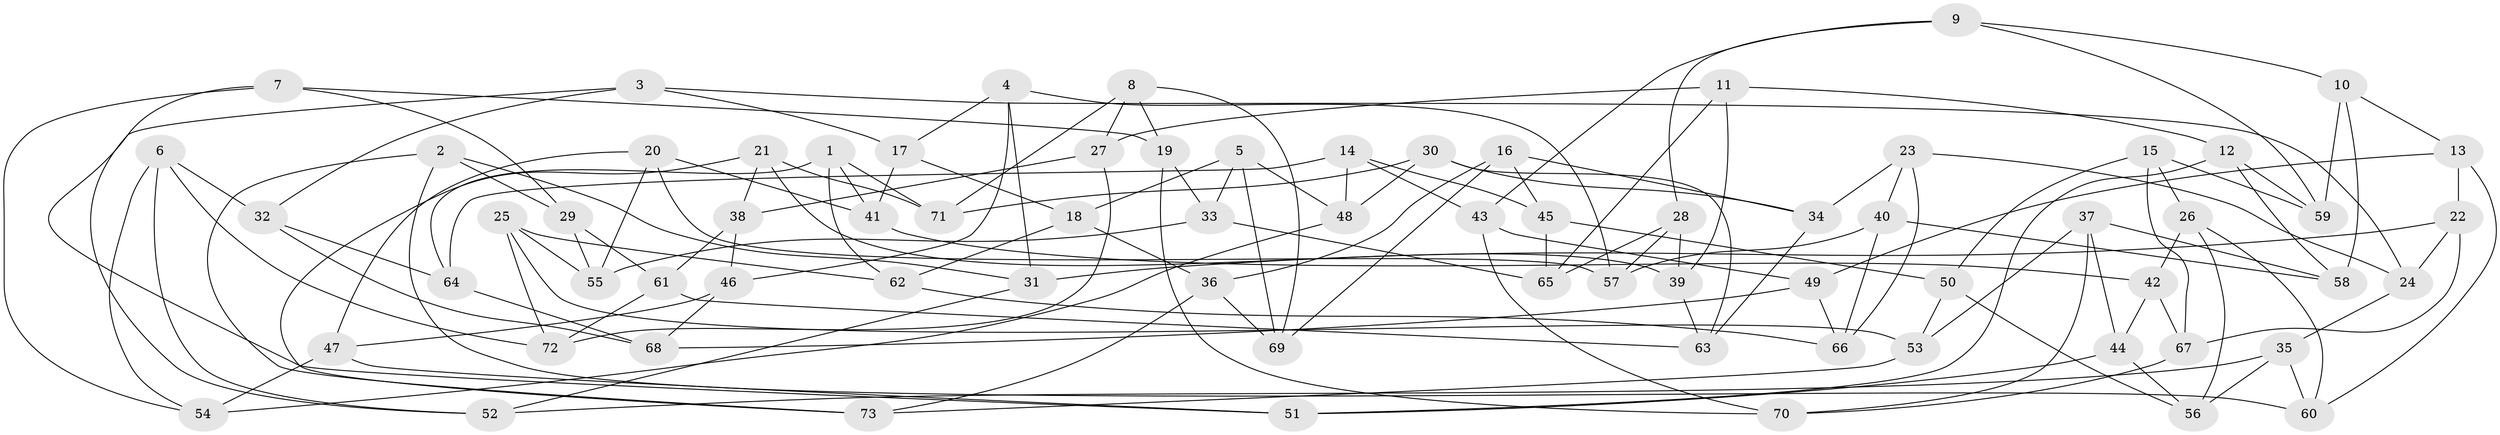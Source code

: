 // coarse degree distribution, {9: 0.09523809523809523, 7: 0.047619047619047616, 6: 0.42857142857142855, 10: 0.047619047619047616, 4: 0.14285714285714285, 8: 0.14285714285714285, 16: 0.047619047619047616, 5: 0.047619047619047616}
// Generated by graph-tools (version 1.1) at 2025/20/03/04/25 18:20:47]
// undirected, 73 vertices, 146 edges
graph export_dot {
graph [start="1"]
  node [color=gray90,style=filled];
  1;
  2;
  3;
  4;
  5;
  6;
  7;
  8;
  9;
  10;
  11;
  12;
  13;
  14;
  15;
  16;
  17;
  18;
  19;
  20;
  21;
  22;
  23;
  24;
  25;
  26;
  27;
  28;
  29;
  30;
  31;
  32;
  33;
  34;
  35;
  36;
  37;
  38;
  39;
  40;
  41;
  42;
  43;
  44;
  45;
  46;
  47;
  48;
  49;
  50;
  51;
  52;
  53;
  54;
  55;
  56;
  57;
  58;
  59;
  60;
  61;
  62;
  63;
  64;
  65;
  66;
  67;
  68;
  69;
  70;
  71;
  72;
  73;
  1 -- 64;
  1 -- 71;
  1 -- 41;
  1 -- 62;
  2 -- 29;
  2 -- 60;
  2 -- 31;
  2 -- 73;
  3 -- 24;
  3 -- 32;
  3 -- 17;
  3 -- 52;
  4 -- 31;
  4 -- 57;
  4 -- 17;
  4 -- 46;
  5 -- 33;
  5 -- 18;
  5 -- 48;
  5 -- 69;
  6 -- 54;
  6 -- 52;
  6 -- 72;
  6 -- 32;
  7 -- 19;
  7 -- 54;
  7 -- 29;
  7 -- 51;
  8 -- 69;
  8 -- 27;
  8 -- 71;
  8 -- 19;
  9 -- 59;
  9 -- 28;
  9 -- 43;
  9 -- 10;
  10 -- 59;
  10 -- 13;
  10 -- 58;
  11 -- 39;
  11 -- 27;
  11 -- 65;
  11 -- 12;
  12 -- 58;
  12 -- 51;
  12 -- 59;
  13 -- 60;
  13 -- 49;
  13 -- 22;
  14 -- 64;
  14 -- 43;
  14 -- 45;
  14 -- 48;
  15 -- 59;
  15 -- 50;
  15 -- 26;
  15 -- 67;
  16 -- 69;
  16 -- 36;
  16 -- 45;
  16 -- 34;
  17 -- 18;
  17 -- 41;
  18 -- 62;
  18 -- 36;
  19 -- 33;
  19 -- 70;
  20 -- 41;
  20 -- 47;
  20 -- 57;
  20 -- 55;
  21 -- 73;
  21 -- 39;
  21 -- 38;
  21 -- 71;
  22 -- 31;
  22 -- 67;
  22 -- 24;
  23 -- 24;
  23 -- 40;
  23 -- 34;
  23 -- 66;
  24 -- 35;
  25 -- 62;
  25 -- 72;
  25 -- 55;
  25 -- 53;
  26 -- 60;
  26 -- 56;
  26 -- 42;
  27 -- 72;
  27 -- 38;
  28 -- 65;
  28 -- 39;
  28 -- 57;
  29 -- 61;
  29 -- 55;
  30 -- 63;
  30 -- 48;
  30 -- 71;
  30 -- 34;
  31 -- 52;
  32 -- 68;
  32 -- 64;
  33 -- 65;
  33 -- 55;
  34 -- 63;
  35 -- 60;
  35 -- 56;
  35 -- 52;
  36 -- 73;
  36 -- 69;
  37 -- 44;
  37 -- 70;
  37 -- 53;
  37 -- 58;
  38 -- 46;
  38 -- 61;
  39 -- 63;
  40 -- 58;
  40 -- 57;
  40 -- 66;
  41 -- 42;
  42 -- 44;
  42 -- 67;
  43 -- 49;
  43 -- 70;
  44 -- 51;
  44 -- 56;
  45 -- 65;
  45 -- 50;
  46 -- 47;
  46 -- 68;
  47 -- 51;
  47 -- 54;
  48 -- 54;
  49 -- 66;
  49 -- 68;
  50 -- 56;
  50 -- 53;
  53 -- 73;
  61 -- 63;
  61 -- 72;
  62 -- 66;
  64 -- 68;
  67 -- 70;
}
